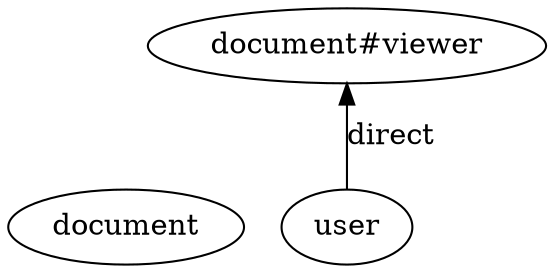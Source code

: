 digraph {
graph [
rankdir=BT
];

// Node definitions.
0 [label=document];
1 [label="document#viewer"];
2 [label=user];

// Edge definitions.
2 -> 1 [label=direct];
}